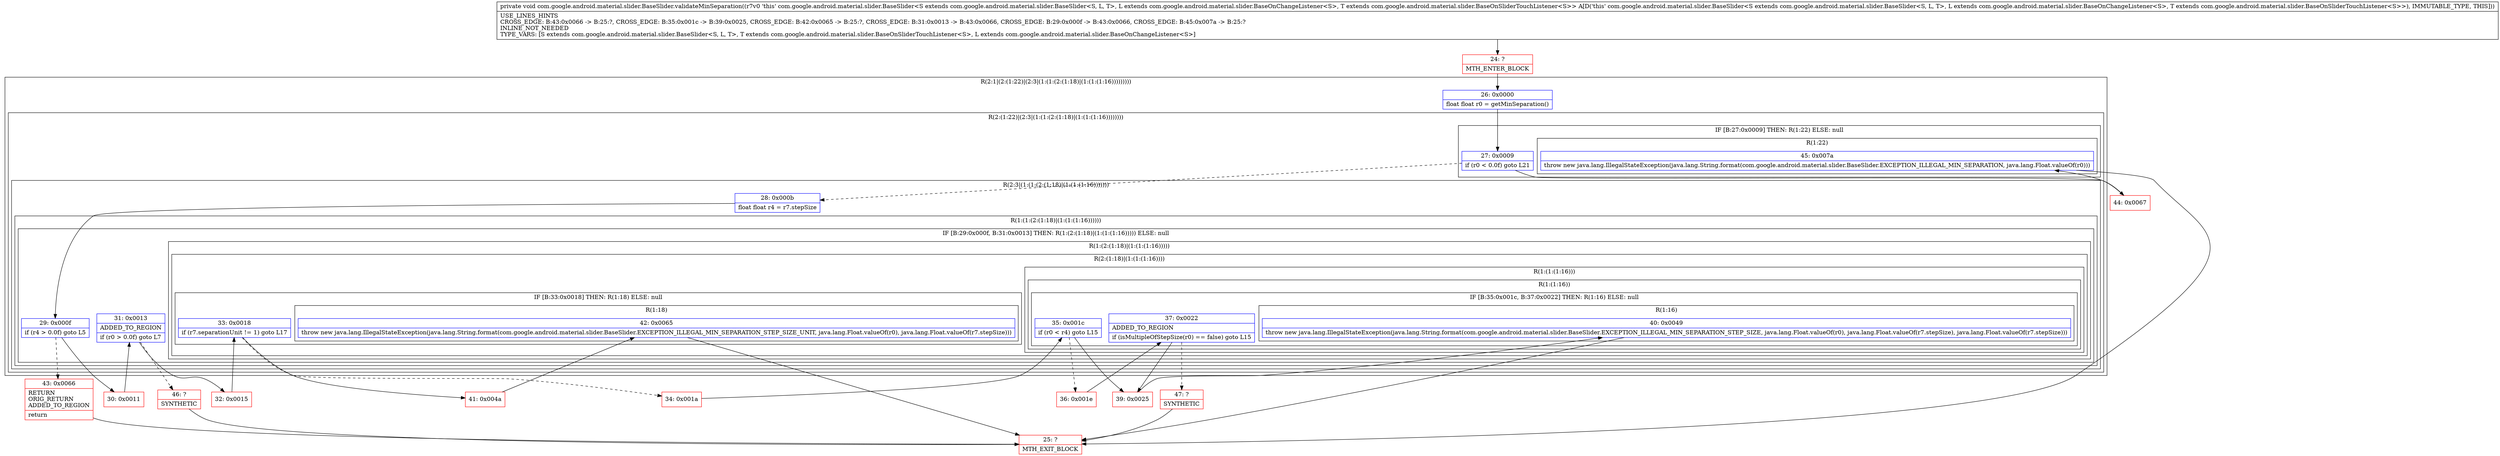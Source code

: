 digraph "CFG forcom.google.android.material.slider.BaseSlider.validateMinSeparation()V" {
subgraph cluster_Region_650867244 {
label = "R(2:1|(2:(1:22)|(2:3|(1:(1:(2:(1:18)|(1:(1:(1:16)))))))))";
node [shape=record,color=blue];
Node_26 [shape=record,label="{26\:\ 0x0000|float float r0 = getMinSeparation()\l}"];
subgraph cluster_Region_1949669905 {
label = "R(2:(1:22)|(2:3|(1:(1:(2:(1:18)|(1:(1:(1:16))))))))";
node [shape=record,color=blue];
subgraph cluster_IfRegion_1004821810 {
label = "IF [B:27:0x0009] THEN: R(1:22) ELSE: null";
node [shape=record,color=blue];
Node_27 [shape=record,label="{27\:\ 0x0009|if (r0 \< 0.0f) goto L21\l}"];
subgraph cluster_Region_443383097 {
label = "R(1:22)";
node [shape=record,color=blue];
Node_45 [shape=record,label="{45\:\ 0x007a|throw new java.lang.IllegalStateException(java.lang.String.format(com.google.android.material.slider.BaseSlider.EXCEPTION_ILLEGAL_MIN_SEPARATION, java.lang.Float.valueOf(r0)))\l}"];
}
}
subgraph cluster_Region_139661917 {
label = "R(2:3|(1:(1:(2:(1:18)|(1:(1:(1:16)))))))";
node [shape=record,color=blue];
Node_28 [shape=record,label="{28\:\ 0x000b|float float r4 = r7.stepSize\l}"];
subgraph cluster_Region_1439610464 {
label = "R(1:(1:(2:(1:18)|(1:(1:(1:16))))))";
node [shape=record,color=blue];
subgraph cluster_IfRegion_429105701 {
label = "IF [B:29:0x000f, B:31:0x0013] THEN: R(1:(2:(1:18)|(1:(1:(1:16))))) ELSE: null";
node [shape=record,color=blue];
Node_29 [shape=record,label="{29\:\ 0x000f|if (r4 \> 0.0f) goto L5\l}"];
Node_31 [shape=record,label="{31\:\ 0x0013|ADDED_TO_REGION\l|if (r0 \> 0.0f) goto L7\l}"];
subgraph cluster_Region_1224236542 {
label = "R(1:(2:(1:18)|(1:(1:(1:16)))))";
node [shape=record,color=blue];
subgraph cluster_Region_1523870474 {
label = "R(2:(1:18)|(1:(1:(1:16))))";
node [shape=record,color=blue];
subgraph cluster_IfRegion_40470355 {
label = "IF [B:33:0x0018] THEN: R(1:18) ELSE: null";
node [shape=record,color=blue];
Node_33 [shape=record,label="{33\:\ 0x0018|if (r7.separationUnit != 1) goto L17\l}"];
subgraph cluster_Region_1681189161 {
label = "R(1:18)";
node [shape=record,color=blue];
Node_42 [shape=record,label="{42\:\ 0x0065|throw new java.lang.IllegalStateException(java.lang.String.format(com.google.android.material.slider.BaseSlider.EXCEPTION_ILLEGAL_MIN_SEPARATION_STEP_SIZE_UNIT, java.lang.Float.valueOf(r0), java.lang.Float.valueOf(r7.stepSize)))\l}"];
}
}
subgraph cluster_Region_573856968 {
label = "R(1:(1:(1:16)))";
node [shape=record,color=blue];
subgraph cluster_Region_673837789 {
label = "R(1:(1:16))";
node [shape=record,color=blue];
subgraph cluster_IfRegion_2099262800 {
label = "IF [B:35:0x001c, B:37:0x0022] THEN: R(1:16) ELSE: null";
node [shape=record,color=blue];
Node_35 [shape=record,label="{35\:\ 0x001c|if (r0 \< r4) goto L15\l}"];
Node_37 [shape=record,label="{37\:\ 0x0022|ADDED_TO_REGION\l|if (isMultipleOfStepSize(r0) == false) goto L15\l}"];
subgraph cluster_Region_206904184 {
label = "R(1:16)";
node [shape=record,color=blue];
Node_40 [shape=record,label="{40\:\ 0x0049|throw new java.lang.IllegalStateException(java.lang.String.format(com.google.android.material.slider.BaseSlider.EXCEPTION_ILLEGAL_MIN_SEPARATION_STEP_SIZE, java.lang.Float.valueOf(r0), java.lang.Float.valueOf(r7.stepSize), java.lang.Float.valueOf(r7.stepSize)))\l}"];
}
}
}
}
}
}
}
}
}
}
}
Node_24 [shape=record,color=red,label="{24\:\ ?|MTH_ENTER_BLOCK\l}"];
Node_30 [shape=record,color=red,label="{30\:\ 0x0011}"];
Node_32 [shape=record,color=red,label="{32\:\ 0x0015}"];
Node_34 [shape=record,color=red,label="{34\:\ 0x001a}"];
Node_36 [shape=record,color=red,label="{36\:\ 0x001e}"];
Node_47 [shape=record,color=red,label="{47\:\ ?|SYNTHETIC\l}"];
Node_25 [shape=record,color=red,label="{25\:\ ?|MTH_EXIT_BLOCK\l}"];
Node_39 [shape=record,color=red,label="{39\:\ 0x0025}"];
Node_41 [shape=record,color=red,label="{41\:\ 0x004a}"];
Node_46 [shape=record,color=red,label="{46\:\ ?|SYNTHETIC\l}"];
Node_43 [shape=record,color=red,label="{43\:\ 0x0066|RETURN\lORIG_RETURN\lADDED_TO_REGION\l|return\l}"];
Node_44 [shape=record,color=red,label="{44\:\ 0x0067}"];
MethodNode[shape=record,label="{private void com.google.android.material.slider.BaseSlider.validateMinSeparation((r7v0 'this' com.google.android.material.slider.BaseSlider\<S extends com.google.android.material.slider.BaseSlider\<S, L, T\>, L extends com.google.android.material.slider.BaseOnChangeListener\<S\>, T extends com.google.android.material.slider.BaseOnSliderTouchListener\<S\>\> A[D('this' com.google.android.material.slider.BaseSlider\<S extends com.google.android.material.slider.BaseSlider\<S, L, T\>, L extends com.google.android.material.slider.BaseOnChangeListener\<S\>, T extends com.google.android.material.slider.BaseOnSliderTouchListener\<S\>\>), IMMUTABLE_TYPE, THIS]))  | USE_LINES_HINTS\lCROSS_EDGE: B:43:0x0066 \-\> B:25:?, CROSS_EDGE: B:35:0x001c \-\> B:39:0x0025, CROSS_EDGE: B:42:0x0065 \-\> B:25:?, CROSS_EDGE: B:31:0x0013 \-\> B:43:0x0066, CROSS_EDGE: B:29:0x000f \-\> B:43:0x0066, CROSS_EDGE: B:45:0x007a \-\> B:25:?\lINLINE_NOT_NEEDED\lTYPE_VARS: [S extends com.google.android.material.slider.BaseSlider\<S, L, T\>, T extends com.google.android.material.slider.BaseOnSliderTouchListener\<S\>, L extends com.google.android.material.slider.BaseOnChangeListener\<S\>]\l}"];
MethodNode -> Node_24;Node_26 -> Node_27;
Node_27 -> Node_28[style=dashed];
Node_27 -> Node_44;
Node_45 -> Node_25;
Node_28 -> Node_29;
Node_29 -> Node_30;
Node_29 -> Node_43[style=dashed];
Node_31 -> Node_32;
Node_31 -> Node_46[style=dashed];
Node_33 -> Node_34[style=dashed];
Node_33 -> Node_41;
Node_42 -> Node_25;
Node_35 -> Node_36[style=dashed];
Node_35 -> Node_39;
Node_37 -> Node_39;
Node_37 -> Node_47[style=dashed];
Node_40 -> Node_25;
Node_24 -> Node_26;
Node_30 -> Node_31;
Node_32 -> Node_33;
Node_34 -> Node_35;
Node_36 -> Node_37;
Node_47 -> Node_25;
Node_39 -> Node_40;
Node_41 -> Node_42;
Node_46 -> Node_25;
Node_43 -> Node_25;
Node_44 -> Node_45;
}

